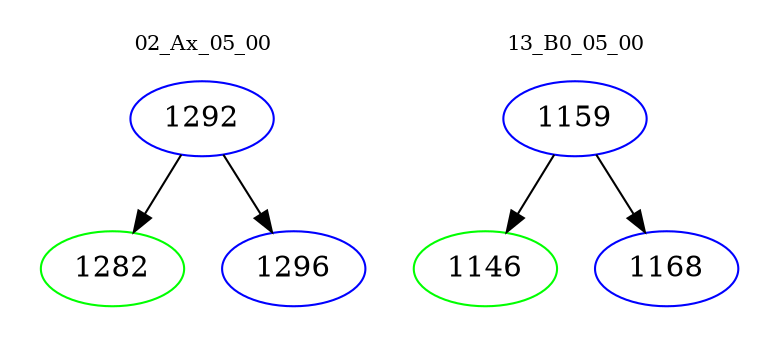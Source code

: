 digraph{
subgraph cluster_0 {
color = white
label = "02_Ax_05_00";
fontsize=10;
T0_1292 [label="1292", color="blue"]
T0_1292 -> T0_1282 [color="black"]
T0_1282 [label="1282", color="green"]
T0_1292 -> T0_1296 [color="black"]
T0_1296 [label="1296", color="blue"]
}
subgraph cluster_1 {
color = white
label = "13_B0_05_00";
fontsize=10;
T1_1159 [label="1159", color="blue"]
T1_1159 -> T1_1146 [color="black"]
T1_1146 [label="1146", color="green"]
T1_1159 -> T1_1168 [color="black"]
T1_1168 [label="1168", color="blue"]
}
}
